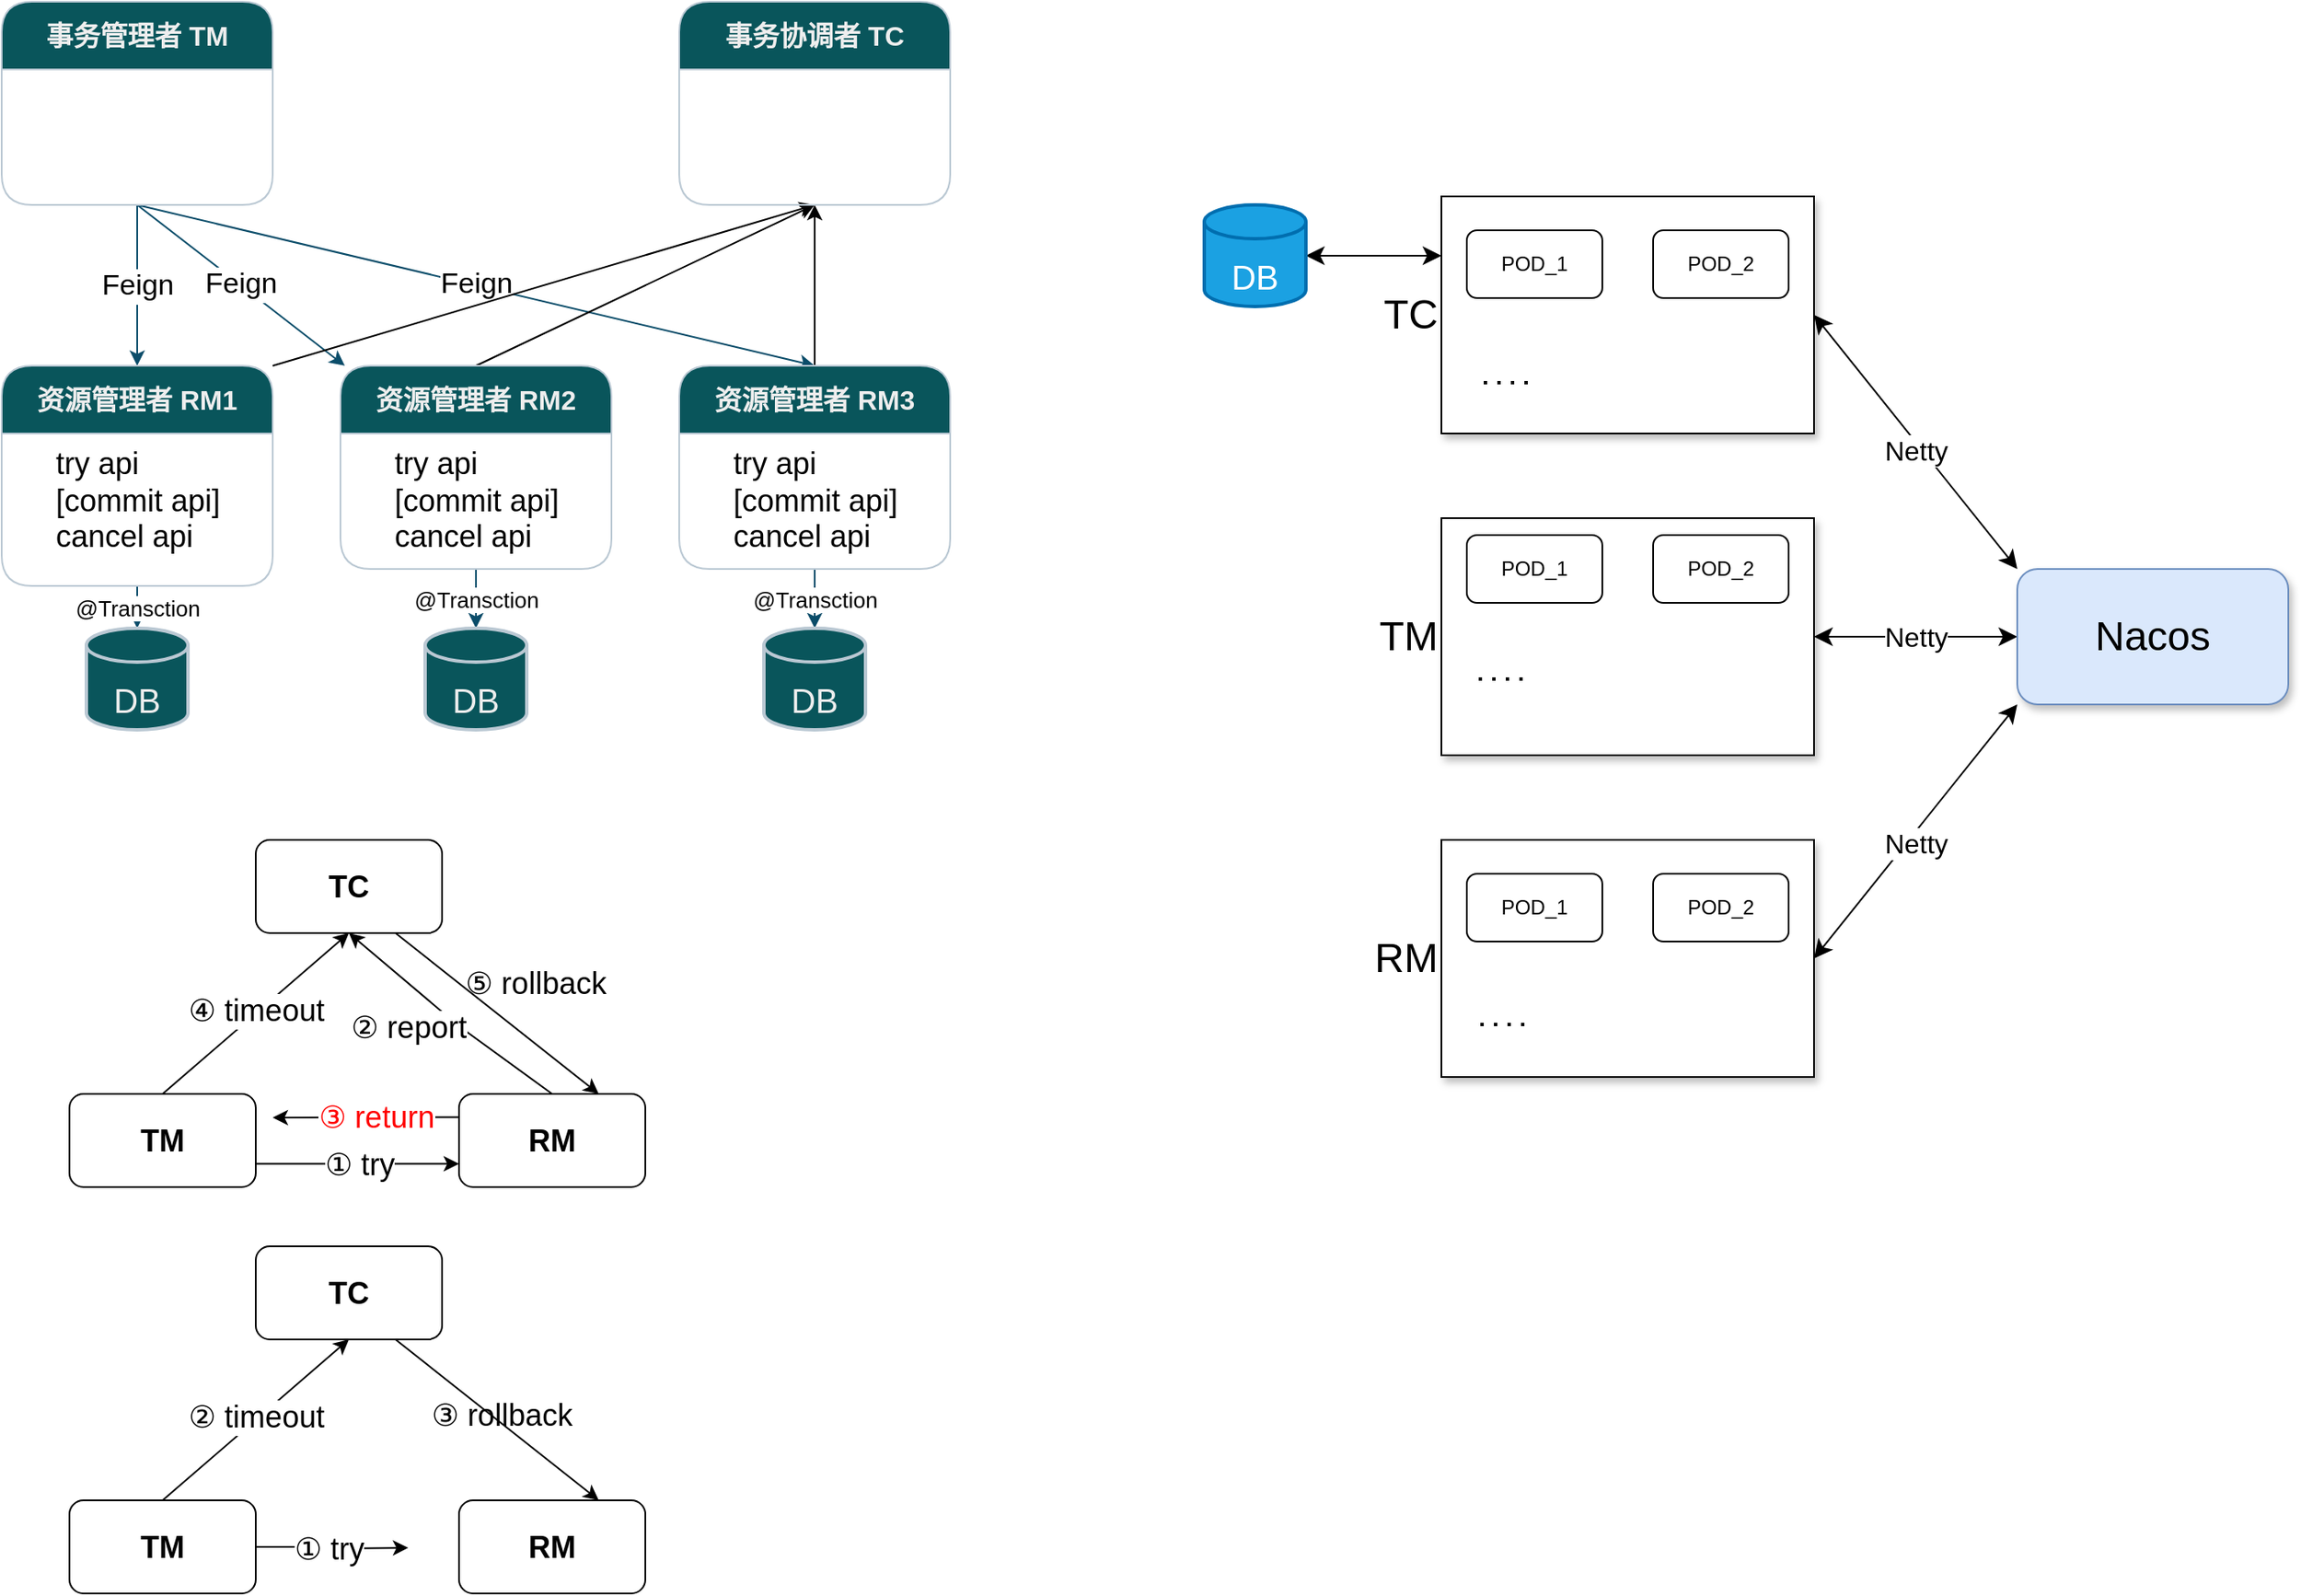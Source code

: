 <mxfile version="21.2.2" type="github">
  <diagram id="C5RBs43oDa-KdzZeNtuy" name="Page-1">
    <mxGraphModel dx="1802" dy="837" grid="1" gridSize="10" guides="1" tooltips="1" connect="1" arrows="1" fold="1" page="1" pageScale="1" pageWidth="827" pageHeight="1169" math="0" shadow="0">
      <root>
        <mxCell id="WIyWlLk6GJQsqaUBKTNV-0" />
        <mxCell id="WIyWlLk6GJQsqaUBKTNV-1" parent="WIyWlLk6GJQsqaUBKTNV-0" />
        <mxCell id="oiWDQCpB6odHgl-2GRSj-9" value="Feign" style="rounded=0;orthogonalLoop=1;jettySize=auto;html=1;exitX=0.5;exitY=1;exitDx=0;exitDy=0;strokeColor=#0B4D6A;fontSize=17;" parent="WIyWlLk6GJQsqaUBKTNV-1" source="oiWDQCpB6odHgl-2GRSj-0" target="oiWDQCpB6odHgl-2GRSj-1" edge="1">
          <mxGeometry relative="1" as="geometry" />
        </mxCell>
        <mxCell id="oiWDQCpB6odHgl-2GRSj-10" value="Feign" style="rounded=0;orthogonalLoop=1;jettySize=auto;html=1;exitX=0.5;exitY=1;exitDx=0;exitDy=0;entryX=0.5;entryY=0;entryDx=0;entryDy=0;strokeColor=#0B4D6A;fontSize=17;" parent="WIyWlLk6GJQsqaUBKTNV-1" source="oiWDQCpB6odHgl-2GRSj-0" target="oiWDQCpB6odHgl-2GRSj-2" edge="1">
          <mxGeometry relative="1" as="geometry" />
        </mxCell>
        <mxCell id="oiWDQCpB6odHgl-2GRSj-11" value="Feign" style="rounded=0;orthogonalLoop=1;jettySize=auto;html=1;exitX=0.5;exitY=1;exitDx=0;exitDy=0;entryX=0.5;entryY=0;entryDx=0;entryDy=0;strokeColor=#0B4D6A;fontSize=17;" parent="WIyWlLk6GJQsqaUBKTNV-1" source="oiWDQCpB6odHgl-2GRSj-0" target="oiWDQCpB6odHgl-2GRSj-3" edge="1">
          <mxGeometry relative="1" as="geometry" />
        </mxCell>
        <mxCell id="oiWDQCpB6odHgl-2GRSj-0" value="事务管理者 TM" style="swimlane;whiteSpace=wrap;html=1;startSize=40;rounded=1;labelBackgroundColor=none;fillColor=#09555B;strokeColor=#BAC8D3;fontColor=#EEEEEE;fontSize=16;" parent="WIyWlLk6GJQsqaUBKTNV-1" vertex="1">
          <mxGeometry x="50" y="25" width="160" height="120" as="geometry">
            <mxRectangle x="440" y="40" width="70" height="40" as="alternateBounds" />
          </mxGeometry>
        </mxCell>
        <mxCell id="oiWDQCpB6odHgl-2GRSj-16" value="@Transction" style="edgeStyle=orthogonalEdgeStyle;rounded=0;orthogonalLoop=1;jettySize=auto;html=1;exitX=0.5;exitY=1;exitDx=0;exitDy=0;entryX=0.5;entryY=0;entryDx=0;entryDy=0;entryPerimeter=0;strokeColor=#0B4D6A;fontSize=13;" parent="WIyWlLk6GJQsqaUBKTNV-1" source="oiWDQCpB6odHgl-2GRSj-1" target="oiWDQCpB6odHgl-2GRSj-13" edge="1">
          <mxGeometry relative="1" as="geometry" />
        </mxCell>
        <mxCell id="tsjQ4f3Fj1VHNN_PMI0R-36" style="rounded=0;orthogonalLoop=1;jettySize=auto;html=1;exitX=0.5;exitY=0;exitDx=0;exitDy=0;entryX=0.5;entryY=1;entryDx=0;entryDy=0;" edge="1" parent="WIyWlLk6GJQsqaUBKTNV-1" source="oiWDQCpB6odHgl-2GRSj-1" target="tsjQ4f3Fj1VHNN_PMI0R-30">
          <mxGeometry relative="1" as="geometry" />
        </mxCell>
        <mxCell id="oiWDQCpB6odHgl-2GRSj-1" value="资源管理者 RM2" style="swimlane;whiteSpace=wrap;html=1;startSize=40;rounded=1;labelBackgroundColor=none;fillColor=#09555B;strokeColor=#BAC8D3;fontColor=#EEEEEE;fontSize=16;" parent="WIyWlLk6GJQsqaUBKTNV-1" vertex="1">
          <mxGeometry x="250" y="240" width="160" height="120" as="geometry">
            <mxRectangle x="440" y="40" width="70" height="40" as="alternateBounds" />
          </mxGeometry>
        </mxCell>
        <mxCell id="tsjQ4f3Fj1VHNN_PMI0R-38" value="&lt;div style=&quot;text-align: left;&quot;&gt;&lt;span style=&quot;font-size: 18px; background-color: initial;&quot;&gt;try api&lt;/span&gt;&lt;/div&gt;&lt;font style=&quot;font-size: 18px;&quot;&gt;&lt;div style=&quot;text-align: left;&quot;&gt;&lt;span style=&quot;background-color: initial;&quot;&gt;[commit api]&lt;/span&gt;&lt;/div&gt;&lt;div style=&quot;text-align: left;&quot;&gt;&lt;span style=&quot;background-color: initial;&quot;&gt;cancel api&lt;/span&gt;&lt;/div&gt;&lt;/font&gt;" style="text;html=1;align=center;verticalAlign=middle;resizable=0;points=[];autosize=1;strokeColor=none;fillColor=none;" vertex="1" parent="oiWDQCpB6odHgl-2GRSj-1">
          <mxGeometry x="20" y="40" width="120" height="80" as="geometry" />
        </mxCell>
        <mxCell id="oiWDQCpB6odHgl-2GRSj-15" value="@Transction" style="edgeStyle=orthogonalEdgeStyle;rounded=0;orthogonalLoop=1;jettySize=auto;html=1;exitX=0.5;exitY=1;exitDx=0;exitDy=0;entryX=0.5;entryY=0;entryDx=0;entryDy=0;entryPerimeter=0;strokeColor=#0B4D6A;fontSize=13;" parent="WIyWlLk6GJQsqaUBKTNV-1" source="oiWDQCpB6odHgl-2GRSj-2" target="oiWDQCpB6odHgl-2GRSj-12" edge="1">
          <mxGeometry relative="1" as="geometry" />
        </mxCell>
        <mxCell id="tsjQ4f3Fj1VHNN_PMI0R-34" style="rounded=0;orthogonalLoop=1;jettySize=auto;html=1;exitX=1;exitY=0;exitDx=0;exitDy=0;entryX=0.5;entryY=1;entryDx=0;entryDy=0;" edge="1" parent="WIyWlLk6GJQsqaUBKTNV-1" source="oiWDQCpB6odHgl-2GRSj-2" target="tsjQ4f3Fj1VHNN_PMI0R-30">
          <mxGeometry relative="1" as="geometry" />
        </mxCell>
        <mxCell id="oiWDQCpB6odHgl-2GRSj-2" value="资源管理者 RM1" style="swimlane;whiteSpace=wrap;html=1;startSize=40;rounded=1;labelBackgroundColor=none;fillColor=#09555B;strokeColor=#BAC8D3;fontColor=#EEEEEE;fontSize=16;" parent="WIyWlLk6GJQsqaUBKTNV-1" vertex="1">
          <mxGeometry x="50" y="240" width="160" height="130" as="geometry">
            <mxRectangle x="440" y="40" width="70" height="40" as="alternateBounds" />
          </mxGeometry>
        </mxCell>
        <mxCell id="tsjQ4f3Fj1VHNN_PMI0R-27" value="&lt;div style=&quot;text-align: left;&quot;&gt;&lt;span style=&quot;font-size: 18px; background-color: initial;&quot;&gt;try api&lt;/span&gt;&lt;/div&gt;&lt;font style=&quot;font-size: 18px;&quot;&gt;&lt;div style=&quot;text-align: left;&quot;&gt;&lt;span style=&quot;background-color: initial;&quot;&gt;[commit api]&lt;/span&gt;&lt;/div&gt;&lt;div style=&quot;text-align: left;&quot;&gt;&lt;span style=&quot;background-color: initial;&quot;&gt;cancel api&lt;/span&gt;&lt;/div&gt;&lt;/font&gt;" style="text;html=1;align=center;verticalAlign=middle;resizable=0;points=[];autosize=1;strokeColor=none;fillColor=none;" vertex="1" parent="oiWDQCpB6odHgl-2GRSj-2">
          <mxGeometry x="20" y="40" width="120" height="80" as="geometry" />
        </mxCell>
        <mxCell id="oiWDQCpB6odHgl-2GRSj-17" value="@Transction" style="edgeStyle=orthogonalEdgeStyle;rounded=0;orthogonalLoop=1;jettySize=auto;html=1;exitX=0.5;exitY=1;exitDx=0;exitDy=0;entryX=0.5;entryY=0;entryDx=0;entryDy=0;entryPerimeter=0;strokeColor=#0B4D6A;fontSize=13;" parent="WIyWlLk6GJQsqaUBKTNV-1" source="oiWDQCpB6odHgl-2GRSj-3" target="oiWDQCpB6odHgl-2GRSj-14" edge="1">
          <mxGeometry relative="1" as="geometry" />
        </mxCell>
        <mxCell id="tsjQ4f3Fj1VHNN_PMI0R-31" style="edgeStyle=orthogonalEdgeStyle;rounded=0;orthogonalLoop=1;jettySize=auto;html=1;exitX=0.5;exitY=0;exitDx=0;exitDy=0;entryX=0.5;entryY=1;entryDx=0;entryDy=0;" edge="1" parent="WIyWlLk6GJQsqaUBKTNV-1" source="oiWDQCpB6odHgl-2GRSj-3" target="tsjQ4f3Fj1VHNN_PMI0R-30">
          <mxGeometry relative="1" as="geometry" />
        </mxCell>
        <mxCell id="oiWDQCpB6odHgl-2GRSj-3" value="资源管理者 RM3" style="swimlane;whiteSpace=wrap;html=1;startSize=40;rounded=1;labelBackgroundColor=none;fillColor=#09555B;strokeColor=#BAC8D3;fontColor=#EEEEEE;fontSize=16;" parent="WIyWlLk6GJQsqaUBKTNV-1" vertex="1">
          <mxGeometry x="450" y="240" width="160" height="120" as="geometry">
            <mxRectangle x="440" y="40" width="70" height="40" as="alternateBounds" />
          </mxGeometry>
        </mxCell>
        <mxCell id="tsjQ4f3Fj1VHNN_PMI0R-39" value="&lt;div style=&quot;text-align: left;&quot;&gt;&lt;span style=&quot;font-size: 18px; background-color: initial;&quot;&gt;try api&lt;/span&gt;&lt;/div&gt;&lt;font style=&quot;font-size: 18px;&quot;&gt;&lt;div style=&quot;text-align: left;&quot;&gt;&lt;span style=&quot;background-color: initial;&quot;&gt;[commit api]&lt;/span&gt;&lt;/div&gt;&lt;div style=&quot;text-align: left;&quot;&gt;&lt;span style=&quot;background-color: initial;&quot;&gt;cancel api&lt;/span&gt;&lt;/div&gt;&lt;/font&gt;" style="text;html=1;align=center;verticalAlign=middle;resizable=0;points=[];autosize=1;strokeColor=none;fillColor=none;" vertex="1" parent="oiWDQCpB6odHgl-2GRSj-3">
          <mxGeometry x="20" y="40" width="120" height="80" as="geometry" />
        </mxCell>
        <mxCell id="oiWDQCpB6odHgl-2GRSj-12" value="&lt;br&gt;DB" style="strokeWidth=2;html=1;shape=mxgraph.flowchart.database;whiteSpace=wrap;strokeColor=#BAC8D3;fontColor=#EEEEEE;fillColor=#09555B;fontSize=20;" parent="WIyWlLk6GJQsqaUBKTNV-1" vertex="1">
          <mxGeometry x="100" y="395" width="60" height="60" as="geometry" />
        </mxCell>
        <mxCell id="oiWDQCpB6odHgl-2GRSj-13" value="&lt;br&gt;DB" style="strokeWidth=2;html=1;shape=mxgraph.flowchart.database;whiteSpace=wrap;strokeColor=#BAC8D3;fontColor=#EEEEEE;fillColor=#09555B;fontSize=20;" parent="WIyWlLk6GJQsqaUBKTNV-1" vertex="1">
          <mxGeometry x="300" y="395" width="60" height="60" as="geometry" />
        </mxCell>
        <mxCell id="oiWDQCpB6odHgl-2GRSj-14" value="&lt;br&gt;DB" style="strokeWidth=2;html=1;shape=mxgraph.flowchart.database;whiteSpace=wrap;strokeColor=#BAC8D3;fontColor=#EEEEEE;fillColor=#09555B;fontSize=20;" parent="WIyWlLk6GJQsqaUBKTNV-1" vertex="1">
          <mxGeometry x="500" y="395" width="60" height="60" as="geometry" />
        </mxCell>
        <mxCell id="KBuHe3UxBQ08w5skN4uY-17" style="rounded=0;orthogonalLoop=1;jettySize=auto;html=1;exitX=1;exitY=0.5;exitDx=0;exitDy=0;entryX=0;entryY=0;entryDx=0;entryDy=0;strokeColor=default;startArrow=classic;startFill=1;endSize=8;startSize=8;" parent="WIyWlLk6GJQsqaUBKTNV-1" source="KBuHe3UxBQ08w5skN4uY-1" target="KBuHe3UxBQ08w5skN4uY-16" edge="1">
          <mxGeometry relative="1" as="geometry" />
        </mxCell>
        <mxCell id="KBuHe3UxBQ08w5skN4uY-27" value="Netty" style="edgeLabel;html=1;align=center;verticalAlign=middle;resizable=0;points=[];fontSize=16;" parent="KBuHe3UxBQ08w5skN4uY-17" vertex="1" connectable="0">
          <mxGeometry x="-0.196" y="3" relative="1" as="geometry">
            <mxPoint x="9" y="21" as="offset" />
          </mxGeometry>
        </mxCell>
        <mxCell id="KBuHe3UxBQ08w5skN4uY-1" value="TC" style="rounded=0;whiteSpace=wrap;html=1;horizontal=1;labelPosition=left;verticalLabelPosition=middle;align=right;verticalAlign=middle;fontSize=24;shadow=1;" parent="WIyWlLk6GJQsqaUBKTNV-1" vertex="1">
          <mxGeometry x="900" y="140" width="220" height="140" as="geometry" />
        </mxCell>
        <mxCell id="KBuHe3UxBQ08w5skN4uY-18" style="edgeStyle=orthogonalEdgeStyle;rounded=0;orthogonalLoop=1;jettySize=auto;html=1;exitX=1;exitY=0.5;exitDx=0;exitDy=0;entryX=0;entryY=0.5;entryDx=0;entryDy=0;startArrow=classic;startFill=1;endSize=8;startSize=8;" parent="WIyWlLk6GJQsqaUBKTNV-1" source="KBuHe3UxBQ08w5skN4uY-2" target="KBuHe3UxBQ08w5skN4uY-16" edge="1">
          <mxGeometry relative="1" as="geometry">
            <mxPoint x="1230" y="400" as="targetPoint" />
          </mxGeometry>
        </mxCell>
        <mxCell id="KBuHe3UxBQ08w5skN4uY-25" value="&lt;font style=&quot;font-size: 16px;&quot;&gt;Netty&lt;/font&gt;" style="edgeLabel;html=1;align=center;verticalAlign=middle;resizable=0;points=[];" parent="KBuHe3UxBQ08w5skN4uY-18" vertex="1" connectable="0">
          <mxGeometry x="0.22" y="3" relative="1" as="geometry">
            <mxPoint x="-13" y="3" as="offset" />
          </mxGeometry>
        </mxCell>
        <mxCell id="KBuHe3UxBQ08w5skN4uY-2" value="TM" style="rounded=0;whiteSpace=wrap;html=1;horizontal=1;labelPosition=left;verticalLabelPosition=middle;align=right;verticalAlign=middle;fontSize=24;shadow=1;" parent="WIyWlLk6GJQsqaUBKTNV-1" vertex="1">
          <mxGeometry x="900" y="330" width="220" height="140" as="geometry" />
        </mxCell>
        <mxCell id="KBuHe3UxBQ08w5skN4uY-3" value="POD_1" style="rounded=1;whiteSpace=wrap;html=1;" parent="WIyWlLk6GJQsqaUBKTNV-1" vertex="1">
          <mxGeometry x="915" y="160" width="80" height="40" as="geometry" />
        </mxCell>
        <mxCell id="KBuHe3UxBQ08w5skN4uY-4" value="POD_2" style="rounded=1;whiteSpace=wrap;html=1;" parent="WIyWlLk6GJQsqaUBKTNV-1" vertex="1">
          <mxGeometry x="1025" y="160" width="80" height="40" as="geometry" />
        </mxCell>
        <mxCell id="KBuHe3UxBQ08w5skN4uY-8" value="POD_1" style="rounded=1;whiteSpace=wrap;html=1;" parent="WIyWlLk6GJQsqaUBKTNV-1" vertex="1">
          <mxGeometry x="915" y="340" width="80" height="40" as="geometry" />
        </mxCell>
        <mxCell id="KBuHe3UxBQ08w5skN4uY-9" value="POD_2" style="rounded=1;whiteSpace=wrap;html=1;" parent="WIyWlLk6GJQsqaUBKTNV-1" vertex="1">
          <mxGeometry x="1025" y="340" width="80" height="40" as="geometry" />
        </mxCell>
        <mxCell id="KBuHe3UxBQ08w5skN4uY-19" style="rounded=0;orthogonalLoop=1;jettySize=auto;html=1;exitX=1;exitY=0.5;exitDx=0;exitDy=0;entryX=0;entryY=1;entryDx=0;entryDy=0;startArrow=classic;startFill=1;endSize=8;startSize=8;" parent="WIyWlLk6GJQsqaUBKTNV-1" source="KBuHe3UxBQ08w5skN4uY-12" target="KBuHe3UxBQ08w5skN4uY-16" edge="1">
          <mxGeometry relative="1" as="geometry" />
        </mxCell>
        <mxCell id="KBuHe3UxBQ08w5skN4uY-26" value="Netty" style="edgeLabel;html=1;align=center;verticalAlign=middle;resizable=0;points=[];fontSize=16;" parent="KBuHe3UxBQ08w5skN4uY-19" vertex="1" connectable="0">
          <mxGeometry x="0.239" y="-1" relative="1" as="geometry">
            <mxPoint x="-15" y="24" as="offset" />
          </mxGeometry>
        </mxCell>
        <mxCell id="KBuHe3UxBQ08w5skN4uY-12" value="RM" style="rounded=0;whiteSpace=wrap;html=1;horizontal=1;labelPosition=left;verticalLabelPosition=middle;align=right;verticalAlign=middle;fontSize=24;shadow=1;" parent="WIyWlLk6GJQsqaUBKTNV-1" vertex="1">
          <mxGeometry x="900" y="520" width="220" height="140" as="geometry" />
        </mxCell>
        <mxCell id="KBuHe3UxBQ08w5skN4uY-13" value="POD_1" style="rounded=1;whiteSpace=wrap;html=1;" parent="WIyWlLk6GJQsqaUBKTNV-1" vertex="1">
          <mxGeometry x="915" y="540" width="80" height="40" as="geometry" />
        </mxCell>
        <mxCell id="KBuHe3UxBQ08w5skN4uY-14" value="POD_2" style="rounded=1;whiteSpace=wrap;html=1;" parent="WIyWlLk6GJQsqaUBKTNV-1" vertex="1">
          <mxGeometry x="1025" y="540" width="80" height="40" as="geometry" />
        </mxCell>
        <mxCell id="KBuHe3UxBQ08w5skN4uY-16" value="Nacos" style="rounded=1;whiteSpace=wrap;html=1;fontSize=24;fillColor=#dae8fc;strokeColor=#6c8ebf;shadow=1;" parent="WIyWlLk6GJQsqaUBKTNV-1" vertex="1">
          <mxGeometry x="1240" y="360" width="160" height="80" as="geometry" />
        </mxCell>
        <mxCell id="KBuHe3UxBQ08w5skN4uY-20" value="" style="endArrow=none;dashed=1;html=1;dashPattern=1 3;strokeWidth=2;rounded=0;" parent="WIyWlLk6GJQsqaUBKTNV-1" edge="1">
          <mxGeometry width="50" height="50" relative="1" as="geometry">
            <mxPoint x="925" y="250" as="sourcePoint" />
            <mxPoint x="955" y="250" as="targetPoint" />
          </mxGeometry>
        </mxCell>
        <mxCell id="KBuHe3UxBQ08w5skN4uY-22" value="" style="endArrow=none;dashed=1;html=1;dashPattern=1 3;strokeWidth=2;rounded=0;" parent="WIyWlLk6GJQsqaUBKTNV-1" edge="1">
          <mxGeometry width="50" height="50" relative="1" as="geometry">
            <mxPoint x="922" y="425" as="sourcePoint" />
            <mxPoint x="952" y="425" as="targetPoint" />
          </mxGeometry>
        </mxCell>
        <mxCell id="KBuHe3UxBQ08w5skN4uY-23" value="" style="endArrow=none;dashed=1;html=1;dashPattern=1 3;strokeWidth=2;rounded=0;" parent="WIyWlLk6GJQsqaUBKTNV-1" edge="1">
          <mxGeometry width="50" height="50" relative="1" as="geometry">
            <mxPoint x="923" y="629" as="sourcePoint" />
            <mxPoint x="953" y="629" as="targetPoint" />
          </mxGeometry>
        </mxCell>
        <mxCell id="KBuHe3UxBQ08w5skN4uY-29" style="edgeStyle=none;shape=connector;rounded=0;orthogonalLoop=1;jettySize=auto;html=1;exitX=1;exitY=0.5;exitDx=0;exitDy=0;exitPerimeter=0;entryX=0;entryY=0.25;entryDx=0;entryDy=0;labelBackgroundColor=default;strokeColor=default;fontFamily=Helvetica;fontSize=11;fontColor=default;startArrow=classic;startFill=1;endArrow=classic;startSize=8;endSize=8;" parent="WIyWlLk6GJQsqaUBKTNV-1" source="KBuHe3UxBQ08w5skN4uY-28" target="KBuHe3UxBQ08w5skN4uY-1" edge="1">
          <mxGeometry relative="1" as="geometry" />
        </mxCell>
        <mxCell id="KBuHe3UxBQ08w5skN4uY-28" value="&lt;br&gt;DB" style="strokeWidth=2;html=1;shape=mxgraph.flowchart.database;whiteSpace=wrap;strokeColor=#006EAF;fontColor=#ffffff;fillColor=#1ba1e2;fontSize=20;" parent="WIyWlLk6GJQsqaUBKTNV-1" vertex="1">
          <mxGeometry x="760" y="145" width="60" height="60" as="geometry" />
        </mxCell>
        <mxCell id="tsjQ4f3Fj1VHNN_PMI0R-2" style="edgeStyle=orthogonalEdgeStyle;rounded=0;orthogonalLoop=1;jettySize=auto;html=1;exitX=1;exitY=0.75;exitDx=0;exitDy=0;entryX=0;entryY=0.75;entryDx=0;entryDy=0;" edge="1" parent="WIyWlLk6GJQsqaUBKTNV-1" source="tsjQ4f3Fj1VHNN_PMI0R-0" target="tsjQ4f3Fj1VHNN_PMI0R-1">
          <mxGeometry relative="1" as="geometry" />
        </mxCell>
        <mxCell id="tsjQ4f3Fj1VHNN_PMI0R-4" value="&lt;font style=&quot;font-size: 18px;&quot;&gt;① try&lt;/font&gt;" style="edgeLabel;html=1;align=center;verticalAlign=middle;resizable=0;points=[];" vertex="1" connectable="0" parent="tsjQ4f3Fj1VHNN_PMI0R-2">
          <mxGeometry x="0.157" relative="1" as="geometry">
            <mxPoint x="-9" as="offset" />
          </mxGeometry>
        </mxCell>
        <mxCell id="tsjQ4f3Fj1VHNN_PMI0R-8" style="rounded=0;orthogonalLoop=1;jettySize=auto;html=1;exitX=0.5;exitY=0;exitDx=0;exitDy=0;entryX=0.5;entryY=1;entryDx=0;entryDy=0;" edge="1" parent="WIyWlLk6GJQsqaUBKTNV-1" source="tsjQ4f3Fj1VHNN_PMI0R-0" target="tsjQ4f3Fj1VHNN_PMI0R-5">
          <mxGeometry relative="1" as="geometry" />
        </mxCell>
        <mxCell id="tsjQ4f3Fj1VHNN_PMI0R-9" value="&lt;font style=&quot;font-size: 18px;&quot;&gt;④ timeout&lt;/font&gt;" style="edgeLabel;html=1;align=center;verticalAlign=middle;resizable=0;points=[];" vertex="1" connectable="0" parent="tsjQ4f3Fj1VHNN_PMI0R-8">
          <mxGeometry x="0.277" y="1" relative="1" as="geometry">
            <mxPoint x="-15" y="12" as="offset" />
          </mxGeometry>
        </mxCell>
        <mxCell id="tsjQ4f3Fj1VHNN_PMI0R-0" value="&lt;font style=&quot;font-size: 18px;&quot;&gt;&lt;b&gt;TM&lt;/b&gt;&lt;/font&gt;" style="rounded=1;whiteSpace=wrap;html=1;" vertex="1" parent="WIyWlLk6GJQsqaUBKTNV-1">
          <mxGeometry x="90" y="670" width="110" height="55" as="geometry" />
        </mxCell>
        <mxCell id="tsjQ4f3Fj1VHNN_PMI0R-3" value="&lt;font color=&quot;#ff0000&quot; style=&quot;font-size: 18px;&quot;&gt;③ return&lt;/font&gt;" style="edgeStyle=orthogonalEdgeStyle;rounded=0;orthogonalLoop=1;jettySize=auto;html=1;exitX=0;exitY=0.25;exitDx=0;exitDy=0;" edge="1" parent="WIyWlLk6GJQsqaUBKTNV-1" source="tsjQ4f3Fj1VHNN_PMI0R-1">
          <mxGeometry x="-0.118" relative="1" as="geometry">
            <mxPoint x="210" y="684" as="targetPoint" />
            <mxPoint as="offset" />
          </mxGeometry>
        </mxCell>
        <mxCell id="tsjQ4f3Fj1VHNN_PMI0R-6" style="rounded=0;orthogonalLoop=1;jettySize=auto;html=1;exitX=0.5;exitY=0;exitDx=0;exitDy=0;entryX=0.5;entryY=1;entryDx=0;entryDy=0;" edge="1" parent="WIyWlLk6GJQsqaUBKTNV-1" source="tsjQ4f3Fj1VHNN_PMI0R-1" target="tsjQ4f3Fj1VHNN_PMI0R-5">
          <mxGeometry relative="1" as="geometry">
            <Array as="points">
              <mxPoint x="320" y="630" />
            </Array>
          </mxGeometry>
        </mxCell>
        <mxCell id="tsjQ4f3Fj1VHNN_PMI0R-7" value="&lt;font style=&quot;font-size: 18px;&quot;&gt;② report&lt;/font&gt;" style="edgeLabel;html=1;align=center;verticalAlign=middle;resizable=0;points=[];" vertex="1" connectable="0" parent="tsjQ4f3Fj1VHNN_PMI0R-6">
          <mxGeometry x="0.081" relative="1" as="geometry">
            <mxPoint x="-19" y="10" as="offset" />
          </mxGeometry>
        </mxCell>
        <mxCell id="tsjQ4f3Fj1VHNN_PMI0R-1" value="&lt;font style=&quot;font-size: 18px;&quot;&gt;&lt;b&gt;RM&lt;/b&gt;&lt;/font&gt;" style="rounded=1;whiteSpace=wrap;html=1;" vertex="1" parent="WIyWlLk6GJQsqaUBKTNV-1">
          <mxGeometry x="320" y="670" width="110" height="55" as="geometry" />
        </mxCell>
        <mxCell id="tsjQ4f3Fj1VHNN_PMI0R-10" style="rounded=0;orthogonalLoop=1;jettySize=auto;html=1;exitX=0.75;exitY=1;exitDx=0;exitDy=0;entryX=0.75;entryY=0;entryDx=0;entryDy=0;" edge="1" parent="WIyWlLk6GJQsqaUBKTNV-1" source="tsjQ4f3Fj1VHNN_PMI0R-5" target="tsjQ4f3Fj1VHNN_PMI0R-1">
          <mxGeometry relative="1" as="geometry" />
        </mxCell>
        <mxCell id="tsjQ4f3Fj1VHNN_PMI0R-5" value="&lt;font style=&quot;font-size: 18px;&quot;&gt;&lt;b&gt;TC&lt;/b&gt;&lt;/font&gt;" style="rounded=1;whiteSpace=wrap;html=1;" vertex="1" parent="WIyWlLk6GJQsqaUBKTNV-1">
          <mxGeometry x="200" y="520" width="110" height="55" as="geometry" />
        </mxCell>
        <mxCell id="tsjQ4f3Fj1VHNN_PMI0R-11" value="&lt;font style=&quot;font-size: 18px;&quot;&gt;⑤ rollback&lt;/font&gt;" style="text;html=1;align=center;verticalAlign=middle;resizable=0;points=[];autosize=1;strokeColor=none;fillColor=none;" vertex="1" parent="WIyWlLk6GJQsqaUBKTNV-1">
          <mxGeometry x="310" y="585" width="110" height="40" as="geometry" />
        </mxCell>
        <mxCell id="tsjQ4f3Fj1VHNN_PMI0R-12" style="edgeStyle=orthogonalEdgeStyle;rounded=0;orthogonalLoop=1;jettySize=auto;html=1;exitX=1;exitY=0.5;exitDx=0;exitDy=0;" edge="1" parent="WIyWlLk6GJQsqaUBKTNV-1" source="tsjQ4f3Fj1VHNN_PMI0R-16">
          <mxGeometry relative="1" as="geometry">
            <mxPoint x="290" y="938" as="targetPoint" />
          </mxGeometry>
        </mxCell>
        <mxCell id="tsjQ4f3Fj1VHNN_PMI0R-13" value="&lt;font style=&quot;font-size: 18px;&quot;&gt;① try&lt;/font&gt;" style="edgeLabel;html=1;align=center;verticalAlign=middle;resizable=0;points=[];" vertex="1" connectable="0" parent="tsjQ4f3Fj1VHNN_PMI0R-12">
          <mxGeometry x="0.157" relative="1" as="geometry">
            <mxPoint x="-9" as="offset" />
          </mxGeometry>
        </mxCell>
        <mxCell id="tsjQ4f3Fj1VHNN_PMI0R-14" style="rounded=0;orthogonalLoop=1;jettySize=auto;html=1;exitX=0.5;exitY=0;exitDx=0;exitDy=0;entryX=0.5;entryY=1;entryDx=0;entryDy=0;" edge="1" parent="WIyWlLk6GJQsqaUBKTNV-1" source="tsjQ4f3Fj1VHNN_PMI0R-16" target="tsjQ4f3Fj1VHNN_PMI0R-22">
          <mxGeometry relative="1" as="geometry" />
        </mxCell>
        <mxCell id="tsjQ4f3Fj1VHNN_PMI0R-15" value="&lt;font style=&quot;font-size: 18px;&quot;&gt;② timeout&lt;/font&gt;" style="edgeLabel;html=1;align=center;verticalAlign=middle;resizable=0;points=[];" vertex="1" connectable="0" parent="tsjQ4f3Fj1VHNN_PMI0R-14">
          <mxGeometry x="0.277" y="1" relative="1" as="geometry">
            <mxPoint x="-15" y="12" as="offset" />
          </mxGeometry>
        </mxCell>
        <mxCell id="tsjQ4f3Fj1VHNN_PMI0R-16" value="&lt;font style=&quot;font-size: 18px;&quot;&gt;&lt;b&gt;TM&lt;/b&gt;&lt;/font&gt;" style="rounded=1;whiteSpace=wrap;html=1;" vertex="1" parent="WIyWlLk6GJQsqaUBKTNV-1">
          <mxGeometry x="90" y="910" width="110" height="55" as="geometry" />
        </mxCell>
        <mxCell id="tsjQ4f3Fj1VHNN_PMI0R-20" value="&lt;font style=&quot;font-size: 18px;&quot;&gt;&lt;b&gt;RM&lt;/b&gt;&lt;/font&gt;" style="rounded=1;whiteSpace=wrap;html=1;" vertex="1" parent="WIyWlLk6GJQsqaUBKTNV-1">
          <mxGeometry x="320" y="910" width="110" height="55" as="geometry" />
        </mxCell>
        <mxCell id="tsjQ4f3Fj1VHNN_PMI0R-21" style="rounded=0;orthogonalLoop=1;jettySize=auto;html=1;exitX=0.75;exitY=1;exitDx=0;exitDy=0;entryX=0.75;entryY=0;entryDx=0;entryDy=0;" edge="1" parent="WIyWlLk6GJQsqaUBKTNV-1" source="tsjQ4f3Fj1VHNN_PMI0R-22" target="tsjQ4f3Fj1VHNN_PMI0R-20">
          <mxGeometry relative="1" as="geometry" />
        </mxCell>
        <mxCell id="tsjQ4f3Fj1VHNN_PMI0R-22" value="&lt;font style=&quot;font-size: 18px;&quot;&gt;&lt;b&gt;TC&lt;/b&gt;&lt;/font&gt;" style="rounded=1;whiteSpace=wrap;html=1;" vertex="1" parent="WIyWlLk6GJQsqaUBKTNV-1">
          <mxGeometry x="200" y="760" width="110" height="55" as="geometry" />
        </mxCell>
        <mxCell id="tsjQ4f3Fj1VHNN_PMI0R-23" value="&lt;font style=&quot;font-size: 18px;&quot;&gt;③ rollback&lt;/font&gt;" style="text;html=1;align=center;verticalAlign=middle;resizable=0;points=[];autosize=1;strokeColor=none;fillColor=none;" vertex="1" parent="WIyWlLk6GJQsqaUBKTNV-1">
          <mxGeometry x="290" y="840" width="110" height="40" as="geometry" />
        </mxCell>
        <mxCell id="tsjQ4f3Fj1VHNN_PMI0R-30" value="事务协调者 TC" style="swimlane;whiteSpace=wrap;html=1;startSize=40;rounded=1;labelBackgroundColor=none;fillColor=#09555B;strokeColor=#BAC8D3;fontColor=#EEEEEE;fontSize=16;" vertex="1" parent="WIyWlLk6GJQsqaUBKTNV-1">
          <mxGeometry x="450" y="25" width="160" height="120" as="geometry">
            <mxRectangle x="440" y="40" width="70" height="40" as="alternateBounds" />
          </mxGeometry>
        </mxCell>
      </root>
    </mxGraphModel>
  </diagram>
</mxfile>
